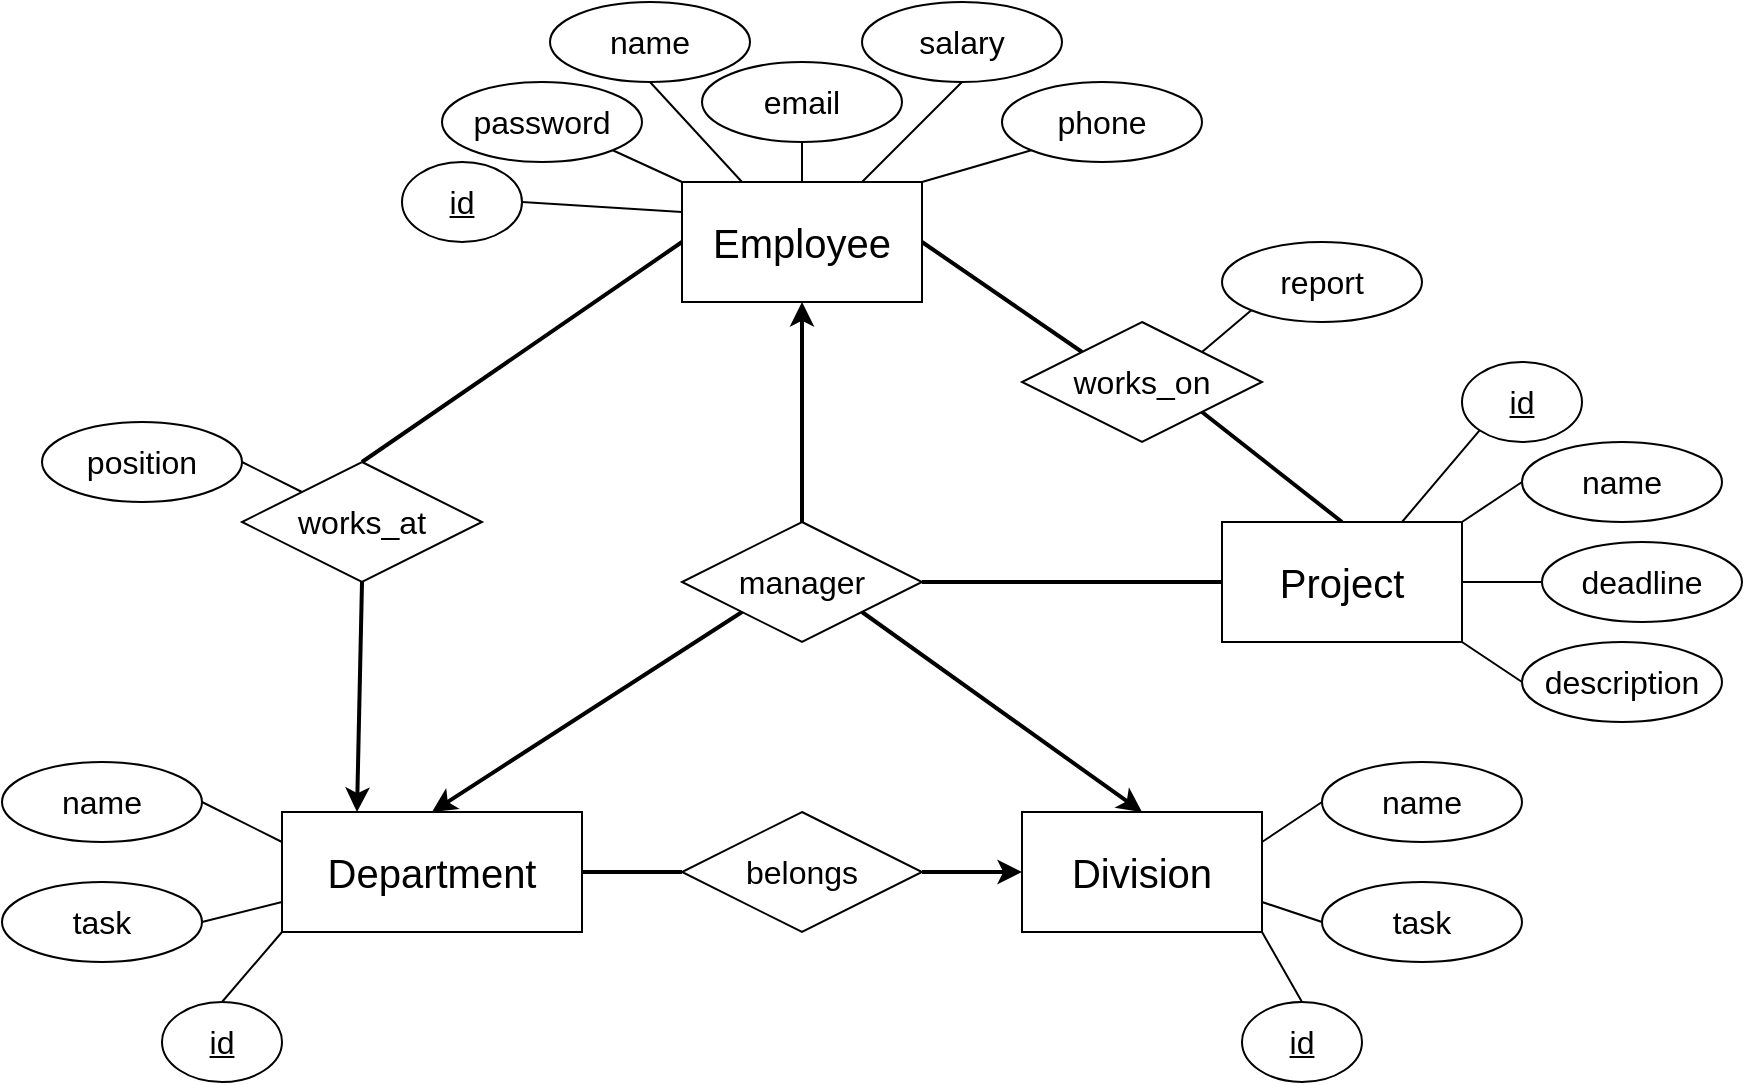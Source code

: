 <mxfile version="24.8.9">
  <diagram name="1 oldal" id="OUstxLFQrxpZzl4MRNp3">
    <mxGraphModel dx="2261" dy="772" grid="1" gridSize="10" guides="1" tooltips="1" connect="1" arrows="1" fold="1" page="1" pageScale="1" pageWidth="827" pageHeight="1169" math="0" shadow="0">
      <root>
        <mxCell id="0" />
        <mxCell id="1" parent="0" />
        <mxCell id="lG3ZoHawdCt4uCAc7Dmp-27" style="rounded=0;orthogonalLoop=1;jettySize=auto;html=1;exitX=1;exitY=0;exitDx=0;exitDy=0;entryX=0;entryY=1;entryDx=0;entryDy=0;endArrow=none;endFill=0;" parent="1" source="lG3ZoHawdCt4uCAc7Dmp-1" target="lG3ZoHawdCt4uCAc7Dmp-26" edge="1">
          <mxGeometry relative="1" as="geometry" />
        </mxCell>
        <mxCell id="lG3ZoHawdCt4uCAc7Dmp-51" style="rounded=0;orthogonalLoop=1;jettySize=auto;html=1;exitX=1;exitY=0.5;exitDx=0;exitDy=0;entryX=0;entryY=0;entryDx=0;entryDy=0;strokeWidth=2;endArrow=none;endFill=0;" parent="1" source="lG3ZoHawdCt4uCAc7Dmp-1" target="lG3ZoHawdCt4uCAc7Dmp-50" edge="1">
          <mxGeometry relative="1" as="geometry">
            <mxPoint x="400" y="180" as="targetPoint" />
          </mxGeometry>
        </mxCell>
        <mxCell id="lG3ZoHawdCt4uCAc7Dmp-1" value="&lt;font style=&quot;font-size: 20px;&quot;&gt;Employee&lt;/font&gt;" style="rounded=0;whiteSpace=wrap;html=1;" parent="1" vertex="1">
          <mxGeometry x="160" y="110" width="120" height="60" as="geometry" />
        </mxCell>
        <mxCell id="lG3ZoHawdCt4uCAc7Dmp-10" style="rounded=0;orthogonalLoop=1;jettySize=auto;html=1;exitX=0.5;exitY=0;exitDx=0;exitDy=0;entryX=1;entryY=1;entryDx=0;entryDy=0;endArrow=none;endFill=0;strokeWidth=2;startArrow=classic;startFill=1;" parent="1" source="lG3ZoHawdCt4uCAc7Dmp-46" target="lG3ZoHawdCt4uCAc7Dmp-47" edge="1">
          <mxGeometry relative="1" as="geometry">
            <mxPoint x="50" y="430" as="sourcePoint" />
          </mxGeometry>
        </mxCell>
        <mxCell id="lG3ZoHawdCt4uCAc7Dmp-35" style="rounded=0;orthogonalLoop=1;jettySize=auto;html=1;exitX=0;exitY=0.25;exitDx=0;exitDy=0;entryX=1;entryY=0.5;entryDx=0;entryDy=0;endArrow=none;endFill=0;" parent="1" source="lG3ZoHawdCt4uCAc7Dmp-3" target="lG3ZoHawdCt4uCAc7Dmp-33" edge="1">
          <mxGeometry relative="1" as="geometry" />
        </mxCell>
        <mxCell id="lG3ZoHawdCt4uCAc7Dmp-36" style="rounded=0;orthogonalLoop=1;jettySize=auto;html=1;exitX=0;exitY=0.75;exitDx=0;exitDy=0;entryX=1;entryY=0.5;entryDx=0;entryDy=0;endArrow=none;endFill=0;" parent="1" source="lG3ZoHawdCt4uCAc7Dmp-3" target="lG3ZoHawdCt4uCAc7Dmp-32" edge="1">
          <mxGeometry relative="1" as="geometry" />
        </mxCell>
        <mxCell id="lG3ZoHawdCt4uCAc7Dmp-74" style="rounded=0;orthogonalLoop=1;jettySize=auto;html=1;exitX=0;exitY=1;exitDx=0;exitDy=0;entryX=0.5;entryY=0;entryDx=0;entryDy=0;endArrow=none;endFill=0;" parent="1" source="lG3ZoHawdCt4uCAc7Dmp-3" target="lG3ZoHawdCt4uCAc7Dmp-71" edge="1">
          <mxGeometry relative="1" as="geometry" />
        </mxCell>
        <mxCell id="lG3ZoHawdCt4uCAc7Dmp-3" value="&lt;font style=&quot;font-size: 20px;&quot;&gt;Department&lt;/font&gt;" style="rounded=0;whiteSpace=wrap;html=1;" parent="1" vertex="1">
          <mxGeometry x="-40" y="425" width="150" height="60" as="geometry" />
        </mxCell>
        <mxCell id="lG3ZoHawdCt4uCAc7Dmp-11" style="rounded=0;orthogonalLoop=1;jettySize=auto;html=1;exitX=0.5;exitY=0;exitDx=0;exitDy=0;entryX=0.5;entryY=1;entryDx=0;entryDy=0;endArrow=classic;endFill=1;strokeWidth=2;" parent="1" source="lG3ZoHawdCt4uCAc7Dmp-47" target="lG3ZoHawdCt4uCAc7Dmp-1" edge="1">
          <mxGeometry relative="1" as="geometry" />
        </mxCell>
        <mxCell id="lG3ZoHawdCt4uCAc7Dmp-12" style="rounded=0;orthogonalLoop=1;jettySize=auto;html=1;exitX=0.5;exitY=0;exitDx=0;exitDy=0;entryX=0;entryY=0.5;entryDx=0;entryDy=0;endArrow=none;endFill=0;strokeWidth=2;" parent="1" source="lG3ZoHawdCt4uCAc7Dmp-5" target="lG3ZoHawdCt4uCAc7Dmp-1" edge="1">
          <mxGeometry relative="1" as="geometry" />
        </mxCell>
        <mxCell id="lG3ZoHawdCt4uCAc7Dmp-13" style="rounded=0;orthogonalLoop=1;jettySize=auto;html=1;exitX=0.5;exitY=1;exitDx=0;exitDy=0;entryX=0.25;entryY=0;entryDx=0;entryDy=0;endArrow=classic;endFill=1;strokeWidth=2;" parent="1" source="lG3ZoHawdCt4uCAc7Dmp-5" target="lG3ZoHawdCt4uCAc7Dmp-3" edge="1">
          <mxGeometry relative="1" as="geometry">
            <Array as="points" />
          </mxGeometry>
        </mxCell>
        <mxCell id="lG3ZoHawdCt4uCAc7Dmp-68" style="rounded=0;orthogonalLoop=1;jettySize=auto;html=1;exitX=0;exitY=0;exitDx=0;exitDy=0;entryX=1;entryY=0.5;entryDx=0;entryDy=0;endArrow=none;endFill=0;" parent="1" source="lG3ZoHawdCt4uCAc7Dmp-5" target="lG3ZoHawdCt4uCAc7Dmp-29" edge="1">
          <mxGeometry relative="1" as="geometry" />
        </mxCell>
        <mxCell id="lG3ZoHawdCt4uCAc7Dmp-5" value="&lt;font style=&quot;font-size: 16px;&quot;&gt;works_at&lt;/font&gt;" style="rhombus;whiteSpace=wrap;html=1;" parent="1" vertex="1">
          <mxGeometry x="-60" y="250" width="120" height="60" as="geometry" />
        </mxCell>
        <mxCell id="lG3ZoHawdCt4uCAc7Dmp-9" style="rounded=0;orthogonalLoop=1;jettySize=auto;html=1;exitX=0;exitY=0.5;exitDx=0;exitDy=0;entryX=1;entryY=0.5;entryDx=0;entryDy=0;strokeWidth=2;endArrow=none;endFill=0;" parent="1" source="lG3ZoHawdCt4uCAc7Dmp-7" target="lG3ZoHawdCt4uCAc7Dmp-3" edge="1">
          <mxGeometry relative="1" as="geometry">
            <mxPoint x="-200" y="460" as="sourcePoint" />
          </mxGeometry>
        </mxCell>
        <mxCell id="lG3ZoHawdCt4uCAc7Dmp-7" value="&lt;font style=&quot;font-size: 16px;&quot;&gt;b&lt;/font&gt;&lt;span style=&quot;font-size: 16px; background-color: initial;&quot;&gt;elongs&lt;/span&gt;" style="rhombus;whiteSpace=wrap;html=1;" parent="1" vertex="1">
          <mxGeometry x="160" y="425" width="120" height="60" as="geometry" />
        </mxCell>
        <mxCell id="lG3ZoHawdCt4uCAc7Dmp-16" style="rounded=0;orthogonalLoop=1;jettySize=auto;html=1;exitX=1;exitY=0.5;exitDx=0;exitDy=0;entryX=0;entryY=0.25;entryDx=0;entryDy=0;endArrow=none;endFill=0;" parent="1" source="lG3ZoHawdCt4uCAc7Dmp-18" target="lG3ZoHawdCt4uCAc7Dmp-1" edge="1">
          <mxGeometry relative="1" as="geometry">
            <mxPoint x="79.749" y="94.142" as="sourcePoint" />
          </mxGeometry>
        </mxCell>
        <mxCell id="lG3ZoHawdCt4uCAc7Dmp-19" style="rounded=0;orthogonalLoop=1;jettySize=auto;html=1;exitX=1;exitY=1;exitDx=0;exitDy=0;entryX=0;entryY=0;entryDx=0;entryDy=0;endArrow=none;endFill=0;" parent="1" source="lG3ZoHawdCt4uCAc7Dmp-17" target="lG3ZoHawdCt4uCAc7Dmp-1" edge="1">
          <mxGeometry relative="1" as="geometry" />
        </mxCell>
        <mxCell id="lG3ZoHawdCt4uCAc7Dmp-17" value="&lt;span style=&quot;font-size: 16px;&quot;&gt;password&lt;/span&gt;" style="ellipse;whiteSpace=wrap;html=1;align=center;" parent="1" vertex="1">
          <mxGeometry x="40" y="60" width="100" height="40" as="geometry" />
        </mxCell>
        <mxCell id="lG3ZoHawdCt4uCAc7Dmp-18" value="&lt;font style=&quot;font-size: 16px;&quot;&gt;id&lt;/font&gt;" style="ellipse;whiteSpace=wrap;html=1;align=center;fontStyle=4;" parent="1" vertex="1">
          <mxGeometry x="20" y="100" width="60" height="40" as="geometry" />
        </mxCell>
        <mxCell id="lG3ZoHawdCt4uCAc7Dmp-21" style="rounded=0;orthogonalLoop=1;jettySize=auto;html=1;exitX=0.5;exitY=1;exitDx=0;exitDy=0;entryX=0.25;entryY=0;entryDx=0;entryDy=0;endArrow=none;endFill=0;" parent="1" source="lG3ZoHawdCt4uCAc7Dmp-20" target="lG3ZoHawdCt4uCAc7Dmp-1" edge="1">
          <mxGeometry relative="1" as="geometry" />
        </mxCell>
        <mxCell id="lG3ZoHawdCt4uCAc7Dmp-20" value="&lt;span style=&quot;font-size: 16px;&quot;&gt;name&lt;/span&gt;" style="ellipse;whiteSpace=wrap;html=1;align=center;" parent="1" vertex="1">
          <mxGeometry x="94" y="20" width="100" height="40" as="geometry" />
        </mxCell>
        <mxCell id="lG3ZoHawdCt4uCAc7Dmp-23" style="edgeStyle=orthogonalEdgeStyle;rounded=0;orthogonalLoop=1;jettySize=auto;html=1;exitX=0.5;exitY=1;exitDx=0;exitDy=0;entryX=0.5;entryY=0;entryDx=0;entryDy=0;endArrow=none;endFill=0;" parent="1" source="lG3ZoHawdCt4uCAc7Dmp-22" target="lG3ZoHawdCt4uCAc7Dmp-1" edge="1">
          <mxGeometry relative="1" as="geometry" />
        </mxCell>
        <mxCell id="lG3ZoHawdCt4uCAc7Dmp-22" value="&lt;span style=&quot;font-size: 16px;&quot;&gt;email&lt;/span&gt;" style="ellipse;whiteSpace=wrap;html=1;align=center;" parent="1" vertex="1">
          <mxGeometry x="170" y="50" width="100" height="40" as="geometry" />
        </mxCell>
        <mxCell id="lG3ZoHawdCt4uCAc7Dmp-25" style="rounded=0;orthogonalLoop=1;jettySize=auto;html=1;exitX=0.5;exitY=1;exitDx=0;exitDy=0;entryX=0.75;entryY=0;entryDx=0;entryDy=0;endArrow=none;endFill=0;" parent="1" source="lG3ZoHawdCt4uCAc7Dmp-24" target="lG3ZoHawdCt4uCAc7Dmp-1" edge="1">
          <mxGeometry relative="1" as="geometry" />
        </mxCell>
        <mxCell id="lG3ZoHawdCt4uCAc7Dmp-24" value="&lt;font style=&quot;font-size: 16px;&quot;&gt;salary&lt;/font&gt;" style="ellipse;whiteSpace=wrap;html=1;align=center;" parent="1" vertex="1">
          <mxGeometry x="250" y="20" width="100" height="40" as="geometry" />
        </mxCell>
        <mxCell id="lG3ZoHawdCt4uCAc7Dmp-26" value="&lt;span style=&quot;font-size: 16px;&quot;&gt;phone&lt;/span&gt;" style="ellipse;whiteSpace=wrap;html=1;align=center;" parent="1" vertex="1">
          <mxGeometry x="320" y="60" width="100" height="40" as="geometry" />
        </mxCell>
        <mxCell id="lG3ZoHawdCt4uCAc7Dmp-29" value="&lt;span style=&quot;font-size: 16px;&quot;&gt;position&lt;/span&gt;" style="ellipse;whiteSpace=wrap;html=1;align=center;" parent="1" vertex="1">
          <mxGeometry x="-160" y="230" width="100" height="40" as="geometry" />
        </mxCell>
        <mxCell id="lG3ZoHawdCt4uCAc7Dmp-32" value="&lt;span style=&quot;font-size: 16px;&quot;&gt;task&lt;/span&gt;" style="ellipse;whiteSpace=wrap;html=1;align=center;" parent="1" vertex="1">
          <mxGeometry x="-180" y="460" width="100" height="40" as="geometry" />
        </mxCell>
        <mxCell id="lG3ZoHawdCt4uCAc7Dmp-33" value="&lt;span style=&quot;font-size: 16px;&quot;&gt;name&lt;/span&gt;" style="ellipse;whiteSpace=wrap;html=1;align=center;" parent="1" vertex="1">
          <mxGeometry x="-180" y="400" width="100" height="40" as="geometry" />
        </mxCell>
        <mxCell id="lG3ZoHawdCt4uCAc7Dmp-49" style="rounded=0;orthogonalLoop=1;jettySize=auto;html=1;exitX=0;exitY=0.5;exitDx=0;exitDy=0;entryX=1;entryY=0.25;entryDx=0;entryDy=0;endArrow=none;endFill=0;" parent="1" source="lG3ZoHawdCt4uCAc7Dmp-41" target="lG3ZoHawdCt4uCAc7Dmp-46" edge="1">
          <mxGeometry relative="1" as="geometry" />
        </mxCell>
        <mxCell id="lG3ZoHawdCt4uCAc7Dmp-41" value="&lt;span style=&quot;font-size: 16px;&quot;&gt;name&lt;/span&gt;" style="ellipse;whiteSpace=wrap;html=1;align=center;" parent="1" vertex="1">
          <mxGeometry x="480" y="400" width="100" height="40" as="geometry" />
        </mxCell>
        <mxCell id="lG3ZoHawdCt4uCAc7Dmp-48" style="rounded=0;orthogonalLoop=1;jettySize=auto;html=1;exitX=0;exitY=0.5;exitDx=0;exitDy=0;entryX=1;entryY=0.75;entryDx=0;entryDy=0;endArrow=none;endFill=0;" parent="1" source="lG3ZoHawdCt4uCAc7Dmp-42" target="lG3ZoHawdCt4uCAc7Dmp-46" edge="1">
          <mxGeometry relative="1" as="geometry" />
        </mxCell>
        <mxCell id="lG3ZoHawdCt4uCAc7Dmp-42" value="&lt;span style=&quot;font-size: 16px;&quot;&gt;task&lt;/span&gt;" style="ellipse;whiteSpace=wrap;html=1;align=center;" parent="1" vertex="1">
          <mxGeometry x="480" y="460" width="100" height="40" as="geometry" />
        </mxCell>
        <mxCell id="lG3ZoHawdCt4uCAc7Dmp-44" value="" style="rounded=0;orthogonalLoop=1;jettySize=auto;html=1;exitX=1;exitY=0.5;exitDx=0;exitDy=0;strokeColor=default;strokeWidth=2;endArrow=classic;endFill=1;entryX=0;entryY=0.5;entryDx=0;entryDy=0;" parent="1" source="lG3ZoHawdCt4uCAc7Dmp-7" target="lG3ZoHawdCt4uCAc7Dmp-46" edge="1">
          <mxGeometry relative="1" as="geometry">
            <mxPoint x="875" y="455" as="sourcePoint" />
            <mxPoint x="785" y="455" as="targetPoint" />
          </mxGeometry>
        </mxCell>
        <mxCell id="lG3ZoHawdCt4uCAc7Dmp-73" style="rounded=0;orthogonalLoop=1;jettySize=auto;html=1;exitX=1;exitY=1;exitDx=0;exitDy=0;entryX=0.5;entryY=0;entryDx=0;entryDy=0;endArrow=none;endFill=0;" parent="1" source="lG3ZoHawdCt4uCAc7Dmp-46" target="lG3ZoHawdCt4uCAc7Dmp-72" edge="1">
          <mxGeometry relative="1" as="geometry" />
        </mxCell>
        <mxCell id="lG3ZoHawdCt4uCAc7Dmp-46" value="&lt;font style=&quot;font-size: 20px;&quot;&gt;Division&lt;/font&gt;" style="rounded=0;whiteSpace=wrap;html=1;" parent="1" vertex="1">
          <mxGeometry x="330" y="425" width="120" height="60" as="geometry" />
        </mxCell>
        <mxCell id="lG3ZoHawdCt4uCAc7Dmp-67" style="rounded=0;orthogonalLoop=1;jettySize=auto;html=1;exitX=0;exitY=1;exitDx=0;exitDy=0;strokeWidth=2;endArrow=classic;endFill=1;entryX=0.5;entryY=0;entryDx=0;entryDy=0;startArrow=none;startFill=0;" parent="1" source="lG3ZoHawdCt4uCAc7Dmp-47" target="lG3ZoHawdCt4uCAc7Dmp-3" edge="1">
          <mxGeometry relative="1" as="geometry">
            <mxPoint x="-58" y="430" as="targetPoint" />
          </mxGeometry>
        </mxCell>
        <mxCell id="lG3ZoHawdCt4uCAc7Dmp-69" style="rounded=0;orthogonalLoop=1;jettySize=auto;html=1;exitX=1;exitY=0.5;exitDx=0;exitDy=0;entryX=0;entryY=0.5;entryDx=0;entryDy=0;endArrow=none;endFill=0;strokeWidth=2;" parent="1" source="lG3ZoHawdCt4uCAc7Dmp-47" target="lG3ZoHawdCt4uCAc7Dmp-53" edge="1">
          <mxGeometry relative="1" as="geometry" />
        </mxCell>
        <mxCell id="lG3ZoHawdCt4uCAc7Dmp-47" value="&lt;font style=&quot;font-size: 16px;&quot;&gt;manager&lt;/font&gt;" style="rhombus;whiteSpace=wrap;html=1;" parent="1" vertex="1">
          <mxGeometry x="160" y="280" width="120" height="60" as="geometry" />
        </mxCell>
        <mxCell id="lG3ZoHawdCt4uCAc7Dmp-54" style="rounded=0;orthogonalLoop=1;jettySize=auto;html=1;exitX=1;exitY=1;exitDx=0;exitDy=0;entryX=0.5;entryY=0;entryDx=0;entryDy=0;strokeWidth=2;endArrow=none;endFill=0;" parent="1" source="lG3ZoHawdCt4uCAc7Dmp-50" target="lG3ZoHawdCt4uCAc7Dmp-53" edge="1">
          <mxGeometry relative="1" as="geometry" />
        </mxCell>
        <mxCell id="lG3ZoHawdCt4uCAc7Dmp-56" style="rounded=0;orthogonalLoop=1;jettySize=auto;html=1;exitX=1;exitY=0;exitDx=0;exitDy=0;entryX=0;entryY=1;entryDx=0;entryDy=0;endArrow=none;endFill=0;" parent="1" source="lG3ZoHawdCt4uCAc7Dmp-50" target="lG3ZoHawdCt4uCAc7Dmp-55" edge="1">
          <mxGeometry relative="1" as="geometry">
            <Array as="points" />
          </mxGeometry>
        </mxCell>
        <mxCell id="lG3ZoHawdCt4uCAc7Dmp-50" value="&lt;font style=&quot;font-size: 16px;&quot;&gt;works_on&lt;/font&gt;" style="shape=rhombus;perimeter=rhombusPerimeter;whiteSpace=wrap;html=1;align=center;" parent="1" vertex="1">
          <mxGeometry x="330" y="180" width="120" height="60" as="geometry" />
        </mxCell>
        <mxCell id="lG3ZoHawdCt4uCAc7Dmp-61" style="rounded=0;orthogonalLoop=1;jettySize=auto;html=1;exitX=1;exitY=0;exitDx=0;exitDy=0;entryX=0;entryY=0.5;entryDx=0;entryDy=0;endArrow=none;endFill=0;" parent="1" source="lG3ZoHawdCt4uCAc7Dmp-53" target="lG3ZoHawdCt4uCAc7Dmp-57" edge="1">
          <mxGeometry relative="1" as="geometry" />
        </mxCell>
        <mxCell id="lG3ZoHawdCt4uCAc7Dmp-62" style="rounded=0;orthogonalLoop=1;jettySize=auto;html=1;exitX=1;exitY=0.5;exitDx=0;exitDy=0;entryX=0;entryY=0.5;entryDx=0;entryDy=0;endArrow=none;endFill=0;" parent="1" source="lG3ZoHawdCt4uCAc7Dmp-53" target="lG3ZoHawdCt4uCAc7Dmp-58" edge="1">
          <mxGeometry relative="1" as="geometry" />
        </mxCell>
        <mxCell id="lG3ZoHawdCt4uCAc7Dmp-63" style="rounded=0;orthogonalLoop=1;jettySize=auto;html=1;exitX=1;exitY=1;exitDx=0;exitDy=0;entryX=0;entryY=0.5;entryDx=0;entryDy=0;endArrow=none;endFill=0;" parent="1" source="lG3ZoHawdCt4uCAc7Dmp-53" target="lG3ZoHawdCt4uCAc7Dmp-59" edge="1">
          <mxGeometry relative="1" as="geometry" />
        </mxCell>
        <mxCell id="lG3ZoHawdCt4uCAc7Dmp-53" value="&lt;font style=&quot;font-size: 20px;&quot;&gt;Project&lt;/font&gt;" style="rounded=0;whiteSpace=wrap;html=1;" parent="1" vertex="1">
          <mxGeometry x="430" y="280" width="120" height="60" as="geometry" />
        </mxCell>
        <mxCell id="lG3ZoHawdCt4uCAc7Dmp-55" value="&lt;font style=&quot;font-size: 16px;&quot;&gt;report&lt;/font&gt;" style="ellipse;whiteSpace=wrap;html=1;align=center;" parent="1" vertex="1">
          <mxGeometry x="430" y="140" width="100" height="40" as="geometry" />
        </mxCell>
        <mxCell id="lG3ZoHawdCt4uCAc7Dmp-57" value="&lt;font style=&quot;font-size: 16px;&quot;&gt;name&lt;/font&gt;" style="ellipse;whiteSpace=wrap;html=1;align=center;" parent="1" vertex="1">
          <mxGeometry x="580" y="240" width="100" height="40" as="geometry" />
        </mxCell>
        <mxCell id="lG3ZoHawdCt4uCAc7Dmp-58" value="&lt;font style=&quot;font-size: 16px;&quot;&gt;deadline&lt;/font&gt;" style="ellipse;whiteSpace=wrap;html=1;align=center;" parent="1" vertex="1">
          <mxGeometry x="590" y="290" width="100" height="40" as="geometry" />
        </mxCell>
        <mxCell id="lG3ZoHawdCt4uCAc7Dmp-59" value="&lt;font style=&quot;font-size: 16px;&quot;&gt;description&lt;/font&gt;" style="ellipse;whiteSpace=wrap;html=1;align=center;" parent="1" vertex="1">
          <mxGeometry x="580" y="340" width="100" height="40" as="geometry" />
        </mxCell>
        <mxCell id="lG3ZoHawdCt4uCAc7Dmp-71" value="&lt;font style=&quot;font-size: 16px;&quot;&gt;id&lt;/font&gt;" style="ellipse;whiteSpace=wrap;html=1;align=center;fontStyle=4;" parent="1" vertex="1">
          <mxGeometry x="-100" y="520" width="60" height="40" as="geometry" />
        </mxCell>
        <mxCell id="lG3ZoHawdCt4uCAc7Dmp-72" value="&lt;font style=&quot;font-size: 16px;&quot;&gt;id&lt;/font&gt;" style="ellipse;whiteSpace=wrap;html=1;align=center;fontStyle=4;" parent="1" vertex="1">
          <mxGeometry x="440" y="520" width="60" height="40" as="geometry" />
        </mxCell>
        <mxCell id="lG3ZoHawdCt4uCAc7Dmp-76" style="rounded=0;orthogonalLoop=1;jettySize=auto;html=1;exitX=0;exitY=1;exitDx=0;exitDy=0;entryX=0.75;entryY=0;entryDx=0;entryDy=0;endArrow=none;endFill=0;" parent="1" source="lG3ZoHawdCt4uCAc7Dmp-75" target="lG3ZoHawdCt4uCAc7Dmp-53" edge="1">
          <mxGeometry relative="1" as="geometry" />
        </mxCell>
        <mxCell id="lG3ZoHawdCt4uCAc7Dmp-75" value="&lt;font style=&quot;font-size: 16px;&quot;&gt;id&lt;/font&gt;" style="ellipse;whiteSpace=wrap;html=1;align=center;fontStyle=4;" parent="1" vertex="1">
          <mxGeometry x="550" y="200" width="60" height="40" as="geometry" />
        </mxCell>
      </root>
    </mxGraphModel>
  </diagram>
</mxfile>
